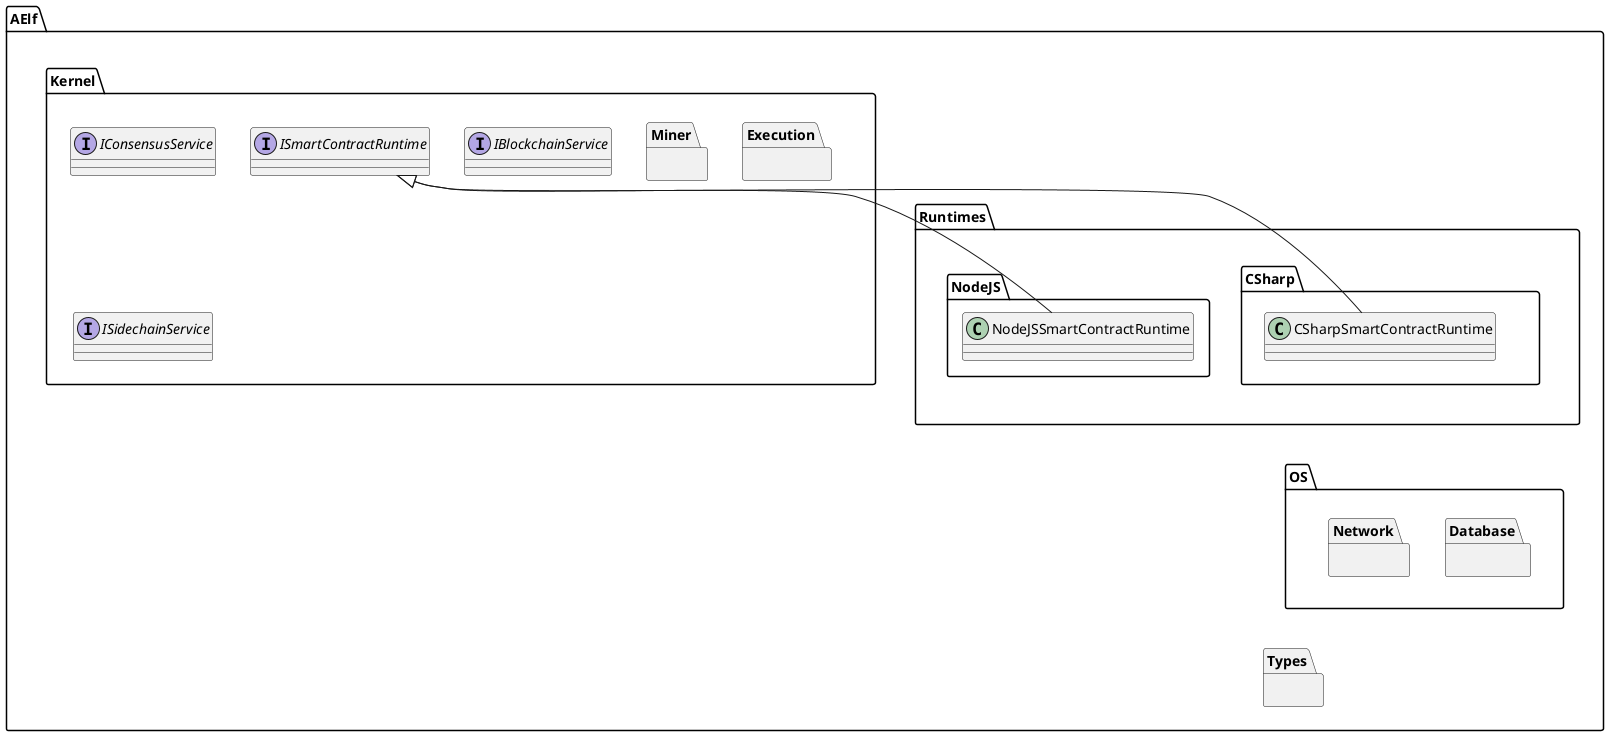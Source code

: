 @startuml
package "AElf" {
    together {
        package AElf.Kernel.Execution{
        }

        package AElf.Kernel.Miner{
        }

        package "AElf.Kernel" {
            interface IConsensusService
            interface ISmartContractRuntime
            interface IBlockchainService
            interface ISidechainService
        }
    }

    together {
        package AElf.Runtimes.NodeJS{
            ISmartContractRuntime <|-- NodeJSSmartContractRuntime
        }
        package AElf.Runtimes.CSharp{
            ISmartContractRuntime <|-- CSharpSmartContractRuntime
        }
    }

    together {
        package AElf.OS.Database{
        }
        
        package AElf.OS.Network{
        }

        package "AElf.OS" {
        }
    }

    together {
        package "AElf.Types" {
        }
    }

    AElf.Kernel -[hidden]-> AElf.Runtimes.CSharp
    AElf.Runtimes.CSharp -[hidden]-> AElf.OS
    AElf.OS -[hidden]-> AElf.Types
}
@enduml